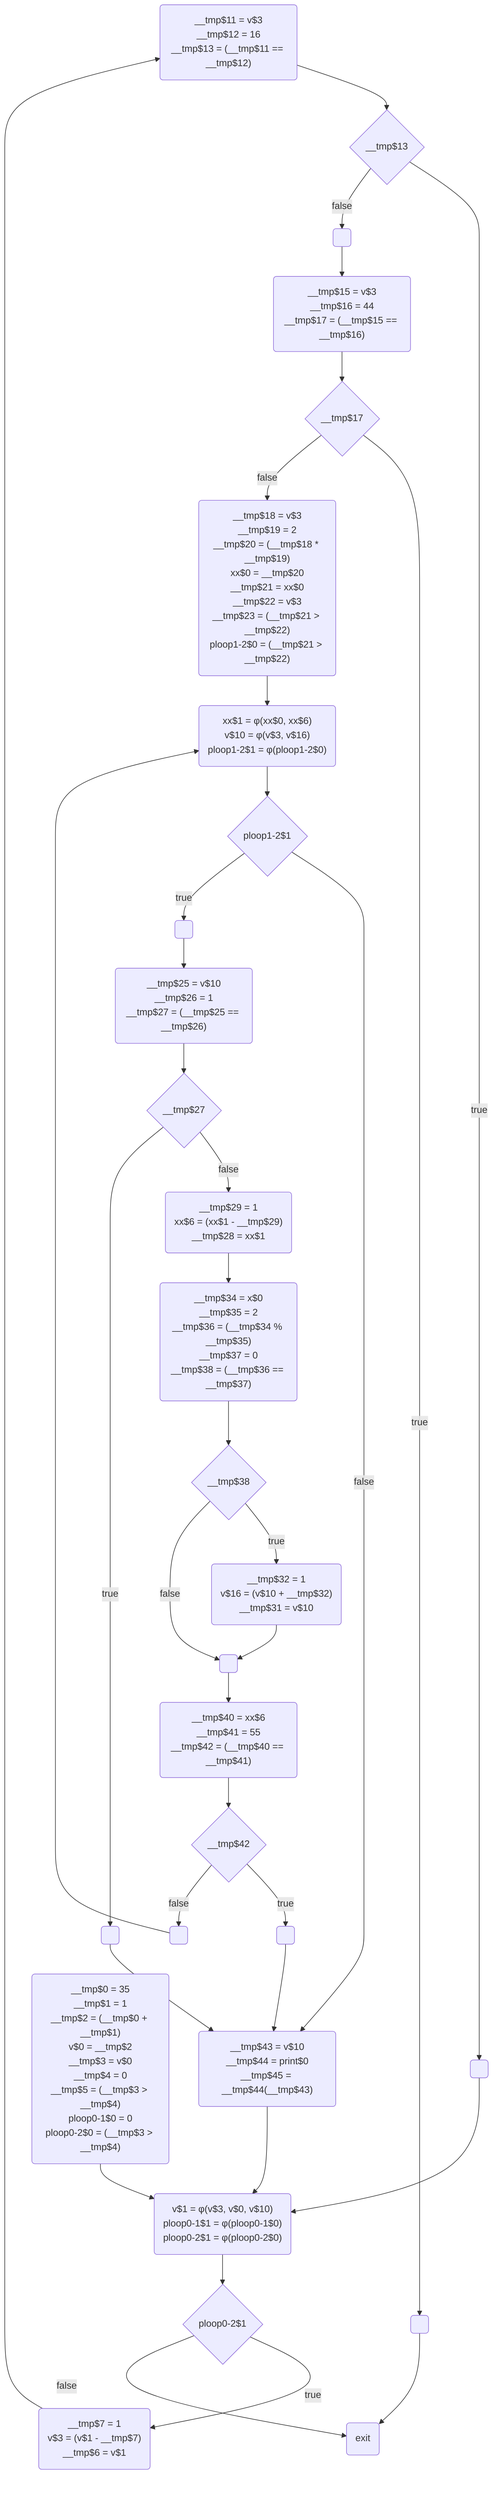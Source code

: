 flowchart TD
	if_cond$62("__tmp$11 = v$3<br>__tmp$12 = 16<br>__tmp$13 = (__tmp$11 == __tmp$12)")
	if_merged$78("__tmp$29 = 1<br>xx$6 = (xx$1 - __tmp$29)<br>__tmp$28 = xx$1")
	if_cond$79("__tmp$34 = x$0<br>__tmp$35 = 2<br>__tmp$36 = (__tmp$34 % __tmp$35)<br>__tmp$37 = 0<br>__tmp$38 = (__tmp$36 == __tmp$37)")
	while_exit$69("exit")
	cond$67{"__tmp$17"}
	cond$63{"__tmp$13"}
	while_exit$77("__tmp$43 = v$10<br>__tmp$44 = print$0<br>__tmp$45 = __tmp$44(__tmp$43)")
	cond$84{"__tmp$42"}
	if_merged$70("__tmp$18 = v$3<br>__tmp$19 = 2<br>__tmp$20 = (__tmp$18 * __tmp$19)<br>xx$0 = __tmp$20<br>__tmp$21 = xx$0<br>__tmp$22 = v$3<br>__tmp$23 = (__tmp$21 > __tmp$22)<br>ploop1-2$0 = (__tmp$21 > __tmp$22)")
	while_body$73(" ")
	if_cond$74("__tmp$25 = v$10<br>__tmp$26 = 1<br>__tmp$27 = (__tmp$25 == __tmp$26)")
	if_merged$86(" ")
	if_cond$83("__tmp$40 = xx$6<br>__tmp$41 = 55<br>__tmp$42 = (__tmp$40 == __tmp$41)")
	cond$72{"ploop1-2$1"}
	while_start$71("xx$1 = φ(xx$0, xx$6)<br>v$10 = φ(v$3, v$16)<br>ploop1-2$1 = φ(ploop1-2$0)")
	if_merged$82(" ")
	entry$58("__tmp$0 = 35<br>__tmp$1 = 1<br>__tmp$2 = (__tmp$0 + __tmp$1)<br>v$0 = __tmp$2<br>__tmp$3 = v$0<br>__tmp$4 = 0<br>__tmp$5 = (__tmp$3 > __tmp$4)<br>ploop0-1$0 = 0<br>ploop0-2$0 = (__tmp$3 > __tmp$4)")
	if_true$76(" ")
	if_true$64(" ")
	while_body$61("__tmp$7 = 1<br>v$3 = (v$1 - __tmp$7)<br>__tmp$6 = v$1")
	if_true$68(" ")
	while_start$59("v$1 = φ(v$3, v$0, v$10)<br>ploop0-1$1 = φ(ploop0-1$0)<br>ploop0-2$1 = φ(ploop0-2$0)")
	cond$80{"__tmp$38"}
	if_true$81("__tmp$32 = 1<br>v$16 = (v$10 + __tmp$32)<br>__tmp$31 = v$10")
	if_true$85(" ")
	cond$60{"ploop0-2$1"}
	if_cond$66("__tmp$15 = v$3<br>__tmp$16 = 44<br>__tmp$17 = (__tmp$15 == __tmp$16)")
	if_merged$65(" ")
	cond$75{"__tmp$27"}
	while_start$59 -->  cond$60
	while_exit$77 -->  while_start$59
	if_true$81 -->  if_merged$82
	if_true$68 -->  while_exit$69
	if_true$76 -->  while_exit$77
	if_merged$70 -->  while_start$71
	cond$75 --> |"false"| if_merged$78
	if_merged$65 -->  if_cond$66
	if_cond$79 -->  cond$80
	if_cond$62 -->  cond$63
	if_merged$86 -->  while_start$71
	if_true$85 -->  while_exit$77
	while_start$71 -->  cond$72
	if_cond$74 -->  cond$75
	cond$84 --> |"true"| if_true$85
	cond$60 --> |"true"| while_body$61
	cond$60 --> |"false"| while_exit$69
	cond$72 --> |"false"| while_exit$77
	cond$80 --> |"true"| if_true$81
	cond$75 --> |"true"| if_true$76
	cond$80 --> |"false"| if_merged$82
	if_merged$78 -->  if_cond$79
	cond$72 --> |"true"| while_body$73
	cond$63 --> |"true"| if_true$64
	cond$84 --> |"false"| if_merged$86
	cond$67 --> |"true"| if_true$68
	cond$63 --> |"false"| if_merged$65
	while_body$61 -->  if_cond$62
	if_cond$66 -->  cond$67
	if_cond$83 -->  cond$84
	if_merged$82 -->  if_cond$83
	cond$67 --> |"false"| if_merged$70
	if_true$64 -->  while_start$59
	while_body$73 -->  if_cond$74
	entry$58 -->  while_start$59